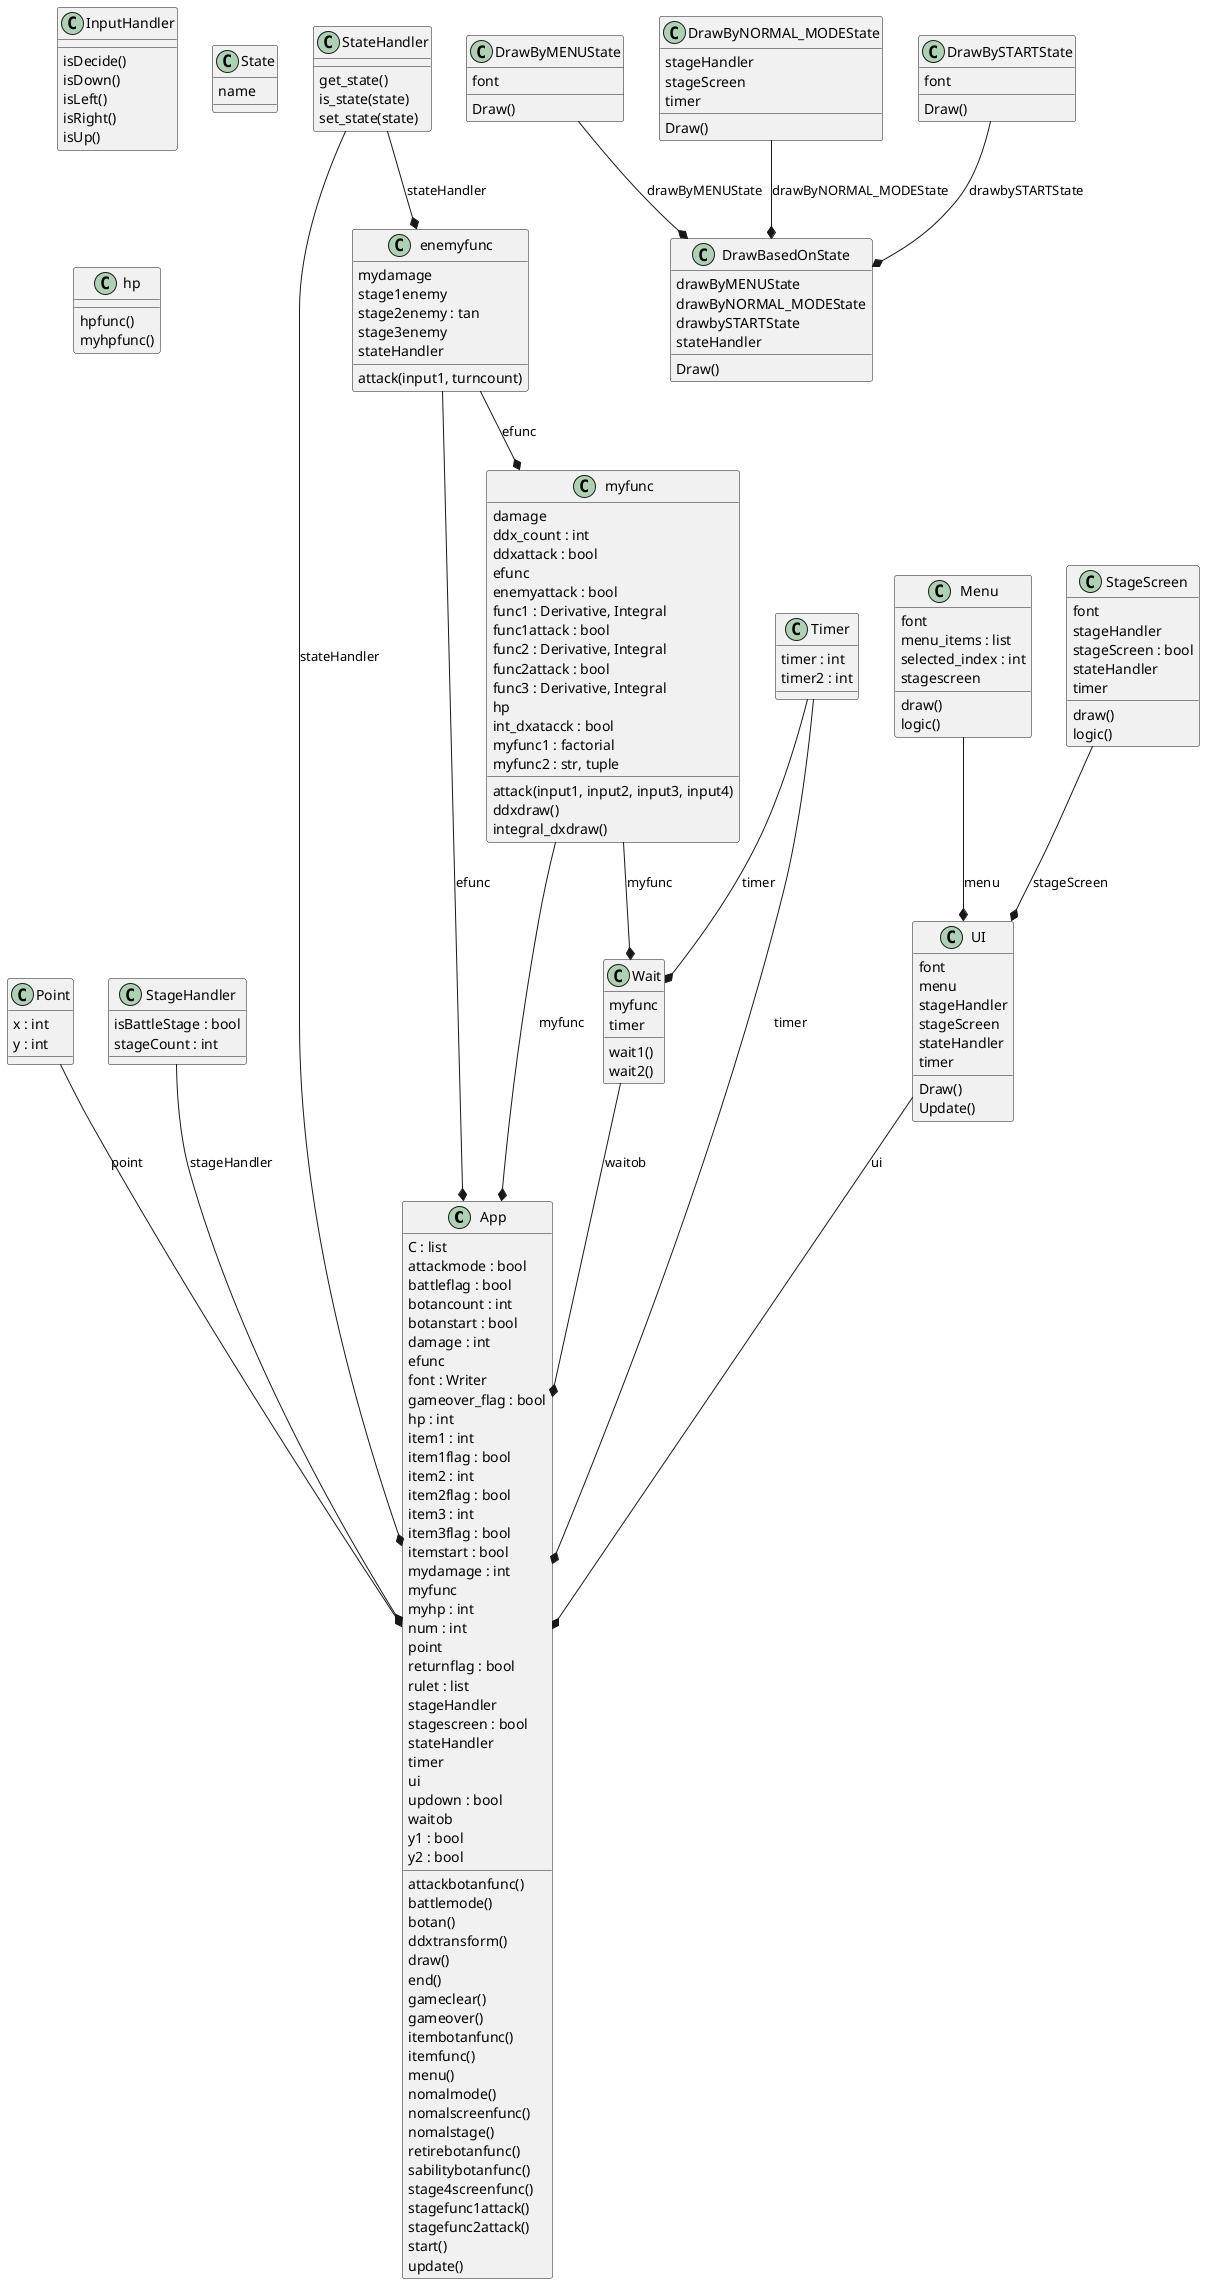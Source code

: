 @startuml classes
set namespaceSeparator none
class "App" as main2.App {
  C : list
  attackmode : bool
  battleflag : bool
  botancount : int
  botanstart : bool
  damage : int
  efunc
  font : Writer
  gameover_flag : bool
  hp : int
  item1 : int
  item1flag : bool
  item2 : int
  item2flag : bool
  item3 : int
  item3flag : bool
  itemstart : bool
  mydamage : int
  myfunc
  myhp : int
  num : int
  point
  returnflag : bool
  rulet : list
  stageHandler
  stagescreen : bool
  stateHandler
  timer
  ui
  updown : bool
  waitob
  y1 : bool
  y2 : bool
  attackbotanfunc()
  battlemode()
  botan()
  ddxtransform()
  draw()
  end()
  gameclear()
  gameover()
  itembotanfunc()
  itemfunc()
  menu()
  nomalmode()
  nomalscreenfunc()
  nomalstage()
  retirebotanfunc()
  sabilitybotanfunc()
  stage4screenfunc()
  stagefunc1attack()
  stagefunc2attack()
  start()
  update()
}
class "DrawBasedOnState" as main2.DrawBasedOnState {
  drawByMENUState
  drawByNORMAL_MODEState
  drawbySTARTState
  stateHandler
  Draw()
}
class "DrawByMENUState" as main2.DrawByMENUState {
  font
  Draw()
}
class "DrawByNORMAL_MODEState" as main2.DrawByNORMAL_MODEState {
  stageHandler
  stageScreen
  timer
  Draw()
}
class "DrawBySTARTState" as main2.DrawBySTARTState {
  font
  Draw()
}
class "InputHandler" as main2.InputHandler {
  isDecide()
  isDown()
  isLeft()
  isRight()
  isUp()
}
class "Menu" as main2.UI.Menu {
  font
  menu_items : list
  selected_index : int
  stagescreen
  draw()
  logic()
}
class "Point" as main2.Point {
  x : int
  y : int
}
class "StageHandler" as main2.StageHandler {
  isBattleStage : bool
  stageCount : int
}
class "StageScreen" as main2.UI.StageScreen {
  font
  stageHandler
  stageScreen : bool
  stateHandler
  timer
  draw()
  logic()
}
class "State" as main2.State {
  name
}
class "StateHandler" as main2.StateHandler {
  get_state()
  is_state(state)
  set_state(state)
}
class "Timer" as main2.Timer {
  timer : int
  timer2 : int
}
class "UI" as main2.UI {
  font
  menu
  stageHandler
  stageScreen
  stateHandler
  timer
  Draw()
  Update()
}
class "Wait" as main2.Wait {
  myfunc
  timer
  wait1()
  wait2()
}
class "enemyfunc" as main2.enemyfunc {
  mydamage
  stage1enemy
  stage2enemy : tan
  stage3enemy
  stateHandler
  attack(input1, turncount)
}
class "hp" as main2.hp {
  hpfunc()
  myhpfunc()
}
class "myfunc" as main2.myfunc {
  damage
  ddx_count : int
  ddxattack : bool
  efunc
  enemyattack : bool
  func1 : Derivative, Integral
  func1attack : bool
  func2 : Derivative, Integral
  func2attack : bool
  func3 : Derivative, Integral
  hp
  int_dxatacck : bool
  myfunc1 : factorial
  myfunc2 : str, tuple
  attack(input1, input2, input3, input4)
  ddxdraw()
  integral_dxdraw()
}
main2.DrawByMENUState --* main2.DrawBasedOnState : drawByMENUState
main2.DrawByNORMAL_MODEState --* main2.DrawBasedOnState : drawByNORMAL_MODEState
main2.DrawBySTARTState --* main2.DrawBasedOnState : drawbySTARTState
main2.Point --* main2.App : point
main2.StageHandler --* main2.App : stageHandler
main2.StateHandler --* main2.App : stateHandler
main2.StateHandler --* main2.enemyfunc : stateHandler
main2.Timer --* main2.App : timer
main2.Timer --* main2.Wait : timer
main2.UI --* main2.App : ui
main2.UI.Menu --* main2.UI : menu
main2.UI.StageScreen --* main2.UI : stageScreen
main2.Wait --* main2.App : waitob
main2.enemyfunc --* main2.App : efunc
main2.enemyfunc --* main2.myfunc : efunc
main2.myfunc --* main2.App : myfunc
main2.myfunc --* main2.Wait : myfunc
@enduml
